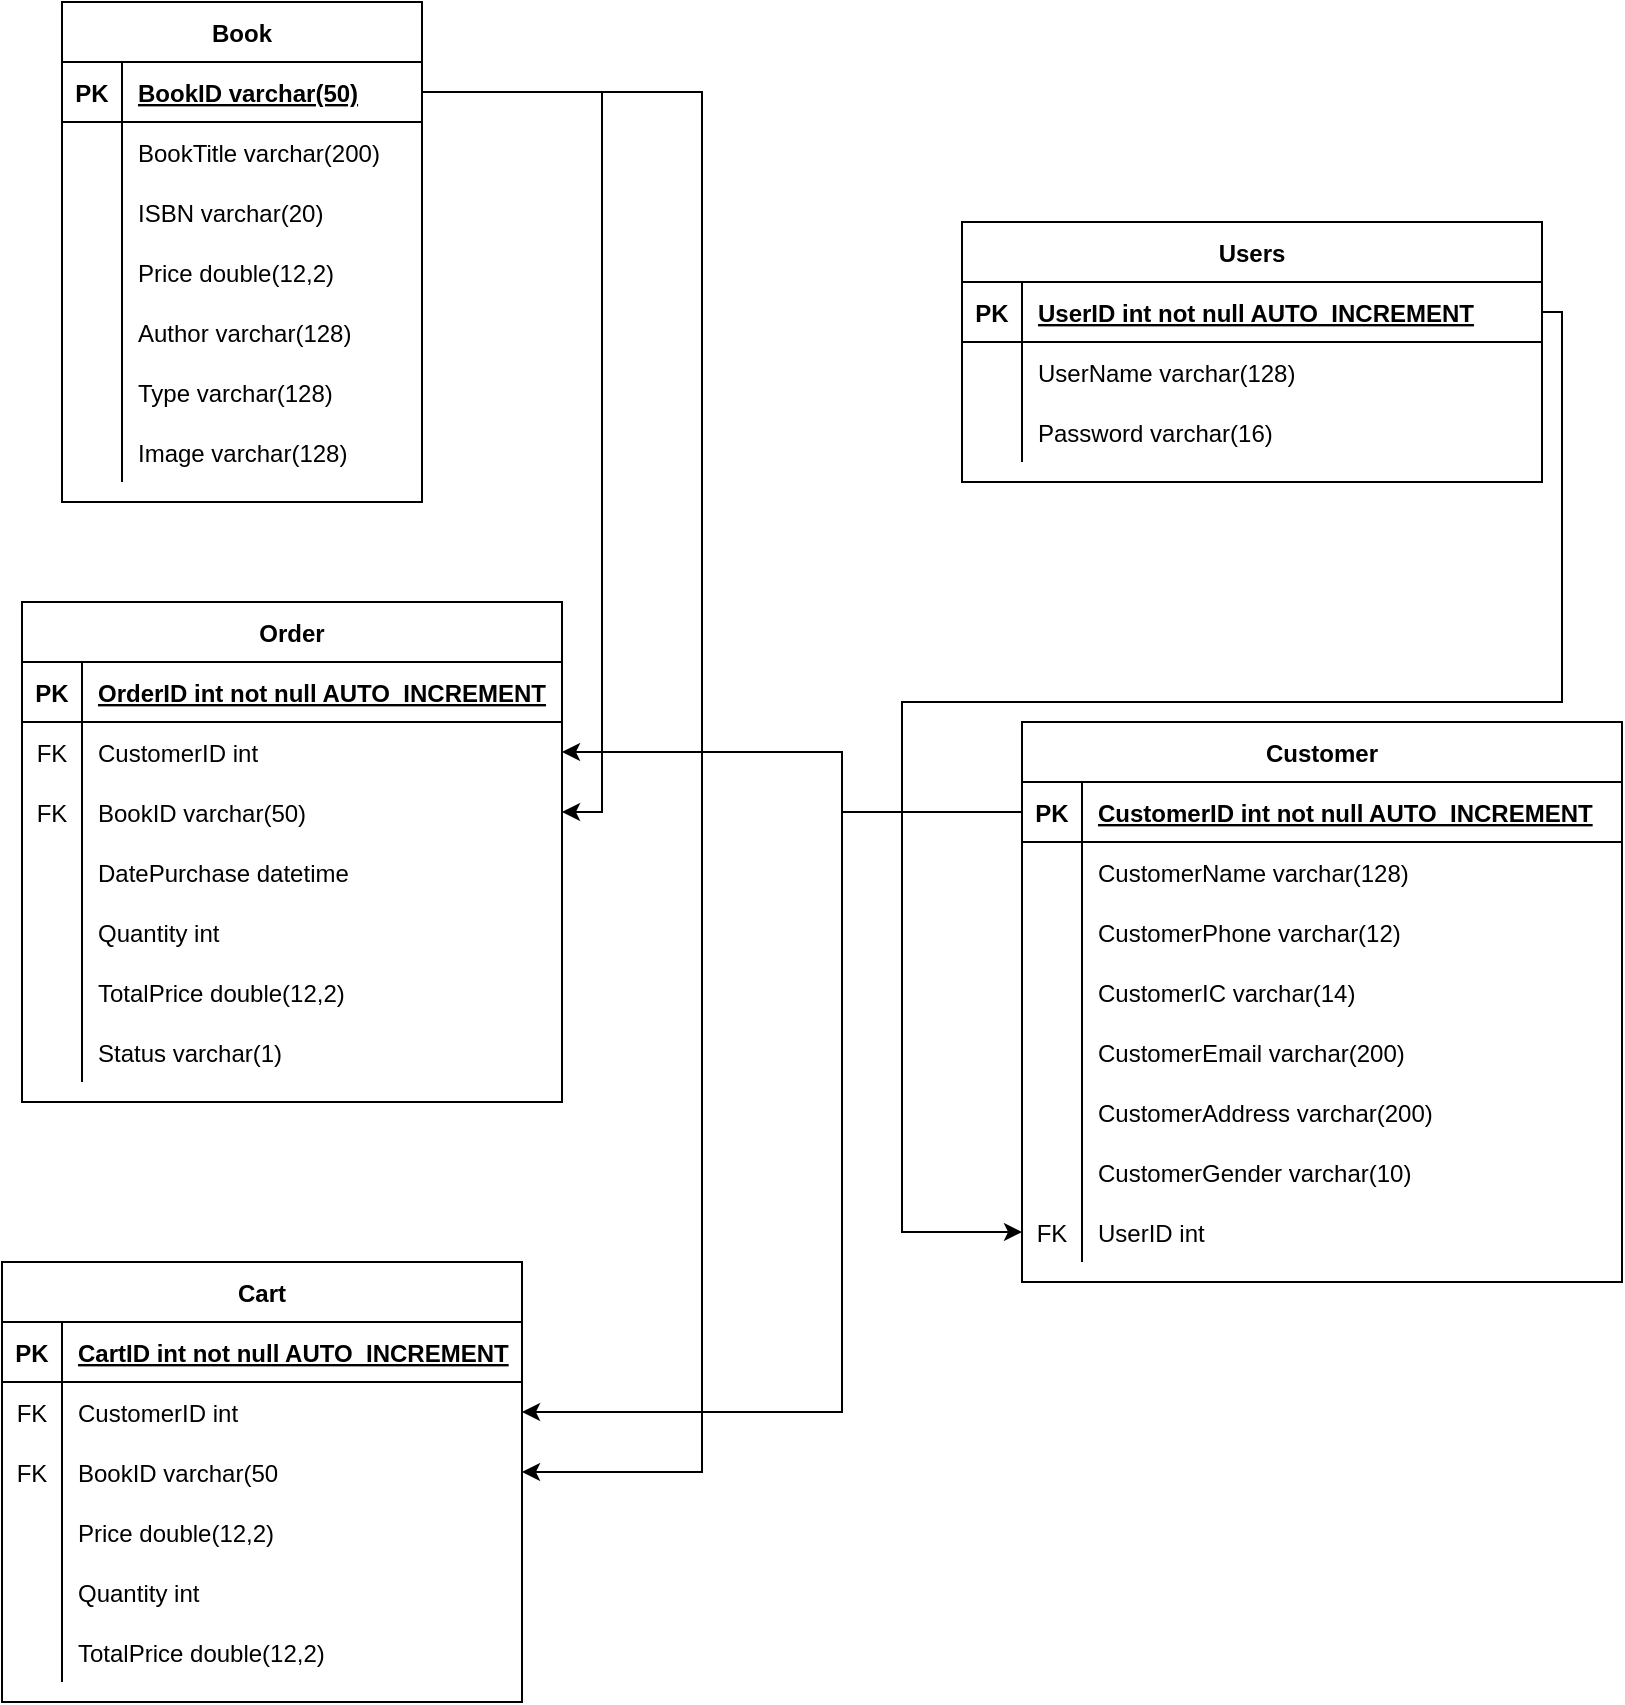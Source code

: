<mxfile version="18.2.1" type="device"><diagram id="R2lEEEUBdFMjLlhIrx00" name="Page-1"><mxGraphModel dx="1422" dy="762" grid="1" gridSize="10" guides="1" tooltips="1" connect="1" arrows="1" fold="1" page="1" pageScale="1" pageWidth="850" pageHeight="1100" math="0" shadow="0" extFonts="Permanent Marker^https://fonts.googleapis.com/css?family=Permanent+Marker"><root><mxCell id="0"/><mxCell id="1" parent="0"/><mxCell id="oRJkAfQc4uNsYniLsxXq-2" value="Book" style="shape=table;startSize=30;container=1;collapsible=1;childLayout=tableLayout;fixedRows=1;rowLines=0;fontStyle=1;align=center;resizeLast=1;" vertex="1" parent="1"><mxGeometry x="40" y="20" width="180" height="250" as="geometry"/></mxCell><mxCell id="oRJkAfQc4uNsYniLsxXq-3" value="" style="shape=tableRow;horizontal=0;startSize=0;swimlaneHead=0;swimlaneBody=0;fillColor=none;collapsible=0;dropTarget=0;points=[[0,0.5],[1,0.5]];portConstraint=eastwest;top=0;left=0;right=0;bottom=1;" vertex="1" parent="oRJkAfQc4uNsYniLsxXq-2"><mxGeometry y="30" width="180" height="30" as="geometry"/></mxCell><mxCell id="oRJkAfQc4uNsYniLsxXq-4" value="PK" style="shape=partialRectangle;connectable=0;fillColor=none;top=0;left=0;bottom=0;right=0;fontStyle=1;overflow=hidden;" vertex="1" parent="oRJkAfQc4uNsYniLsxXq-3"><mxGeometry width="30" height="30" as="geometry"><mxRectangle width="30" height="30" as="alternateBounds"/></mxGeometry></mxCell><mxCell id="oRJkAfQc4uNsYniLsxXq-5" value="BookID varchar(50)" style="shape=partialRectangle;connectable=0;fillColor=none;top=0;left=0;bottom=0;right=0;align=left;spacingLeft=6;fontStyle=5;overflow=hidden;" vertex="1" parent="oRJkAfQc4uNsYniLsxXq-3"><mxGeometry x="30" width="150" height="30" as="geometry"><mxRectangle width="150" height="30" as="alternateBounds"/></mxGeometry></mxCell><mxCell id="oRJkAfQc4uNsYniLsxXq-6" value="" style="shape=tableRow;horizontal=0;startSize=0;swimlaneHead=0;swimlaneBody=0;fillColor=none;collapsible=0;dropTarget=0;points=[[0,0.5],[1,0.5]];portConstraint=eastwest;top=0;left=0;right=0;bottom=0;" vertex="1" parent="oRJkAfQc4uNsYniLsxXq-2"><mxGeometry y="60" width="180" height="30" as="geometry"/></mxCell><mxCell id="oRJkAfQc4uNsYniLsxXq-7" value="" style="shape=partialRectangle;connectable=0;fillColor=none;top=0;left=0;bottom=0;right=0;editable=1;overflow=hidden;" vertex="1" parent="oRJkAfQc4uNsYniLsxXq-6"><mxGeometry width="30" height="30" as="geometry"><mxRectangle width="30" height="30" as="alternateBounds"/></mxGeometry></mxCell><mxCell id="oRJkAfQc4uNsYniLsxXq-8" value="BookTitle varchar(200)" style="shape=partialRectangle;connectable=0;fillColor=none;top=0;left=0;bottom=0;right=0;align=left;spacingLeft=6;overflow=hidden;" vertex="1" parent="oRJkAfQc4uNsYniLsxXq-6"><mxGeometry x="30" width="150" height="30" as="geometry"><mxRectangle width="150" height="30" as="alternateBounds"/></mxGeometry></mxCell><mxCell id="oRJkAfQc4uNsYniLsxXq-9" value="" style="shape=tableRow;horizontal=0;startSize=0;swimlaneHead=0;swimlaneBody=0;fillColor=none;collapsible=0;dropTarget=0;points=[[0,0.5],[1,0.5]];portConstraint=eastwest;top=0;left=0;right=0;bottom=0;" vertex="1" parent="oRJkAfQc4uNsYniLsxXq-2"><mxGeometry y="90" width="180" height="30" as="geometry"/></mxCell><mxCell id="oRJkAfQc4uNsYniLsxXq-10" value="" style="shape=partialRectangle;connectable=0;fillColor=none;top=0;left=0;bottom=0;right=0;editable=1;overflow=hidden;" vertex="1" parent="oRJkAfQc4uNsYniLsxXq-9"><mxGeometry width="30" height="30" as="geometry"><mxRectangle width="30" height="30" as="alternateBounds"/></mxGeometry></mxCell><mxCell id="oRJkAfQc4uNsYniLsxXq-11" value="ISBN varchar(20)" style="shape=partialRectangle;connectable=0;fillColor=none;top=0;left=0;bottom=0;right=0;align=left;spacingLeft=6;overflow=hidden;" vertex="1" parent="oRJkAfQc4uNsYniLsxXq-9"><mxGeometry x="30" width="150" height="30" as="geometry"><mxRectangle width="150" height="30" as="alternateBounds"/></mxGeometry></mxCell><mxCell id="oRJkAfQc4uNsYniLsxXq-12" value="" style="shape=tableRow;horizontal=0;startSize=0;swimlaneHead=0;swimlaneBody=0;fillColor=none;collapsible=0;dropTarget=0;points=[[0,0.5],[1,0.5]];portConstraint=eastwest;top=0;left=0;right=0;bottom=0;" vertex="1" parent="oRJkAfQc4uNsYniLsxXq-2"><mxGeometry y="120" width="180" height="30" as="geometry"/></mxCell><mxCell id="oRJkAfQc4uNsYniLsxXq-13" value="" style="shape=partialRectangle;connectable=0;fillColor=none;top=0;left=0;bottom=0;right=0;editable=1;overflow=hidden;" vertex="1" parent="oRJkAfQc4uNsYniLsxXq-12"><mxGeometry width="30" height="30" as="geometry"><mxRectangle width="30" height="30" as="alternateBounds"/></mxGeometry></mxCell><mxCell id="oRJkAfQc4uNsYniLsxXq-14" value="Price double(12,2)" style="shape=partialRectangle;connectable=0;fillColor=none;top=0;left=0;bottom=0;right=0;align=left;spacingLeft=6;overflow=hidden;" vertex="1" parent="oRJkAfQc4uNsYniLsxXq-12"><mxGeometry x="30" width="150" height="30" as="geometry"><mxRectangle width="150" height="30" as="alternateBounds"/></mxGeometry></mxCell><mxCell id="oRJkAfQc4uNsYniLsxXq-23" value="" style="shape=tableRow;horizontal=0;startSize=0;swimlaneHead=0;swimlaneBody=0;fillColor=none;collapsible=0;dropTarget=0;points=[[0,0.5],[1,0.5]];portConstraint=eastwest;top=0;left=0;right=0;bottom=0;" vertex="1" parent="oRJkAfQc4uNsYniLsxXq-2"><mxGeometry y="150" width="180" height="30" as="geometry"/></mxCell><mxCell id="oRJkAfQc4uNsYniLsxXq-24" value="" style="shape=partialRectangle;connectable=0;fillColor=none;top=0;left=0;bottom=0;right=0;editable=1;overflow=hidden;" vertex="1" parent="oRJkAfQc4uNsYniLsxXq-23"><mxGeometry width="30" height="30" as="geometry"><mxRectangle width="30" height="30" as="alternateBounds"/></mxGeometry></mxCell><mxCell id="oRJkAfQc4uNsYniLsxXq-25" value="Author varchar(128)" style="shape=partialRectangle;connectable=0;fillColor=none;top=0;left=0;bottom=0;right=0;align=left;spacingLeft=6;overflow=hidden;" vertex="1" parent="oRJkAfQc4uNsYniLsxXq-23"><mxGeometry x="30" width="150" height="30" as="geometry"><mxRectangle width="150" height="30" as="alternateBounds"/></mxGeometry></mxCell><mxCell id="oRJkAfQc4uNsYniLsxXq-19" value="" style="shape=tableRow;horizontal=0;startSize=0;swimlaneHead=0;swimlaneBody=0;fillColor=none;collapsible=0;dropTarget=0;points=[[0,0.5],[1,0.5]];portConstraint=eastwest;top=0;left=0;right=0;bottom=0;" vertex="1" parent="oRJkAfQc4uNsYniLsxXq-2"><mxGeometry y="180" width="180" height="30" as="geometry"/></mxCell><mxCell id="oRJkAfQc4uNsYniLsxXq-20" value="" style="shape=partialRectangle;connectable=0;fillColor=none;top=0;left=0;bottom=0;right=0;editable=1;overflow=hidden;" vertex="1" parent="oRJkAfQc4uNsYniLsxXq-19"><mxGeometry width="30" height="30" as="geometry"><mxRectangle width="30" height="30" as="alternateBounds"/></mxGeometry></mxCell><mxCell id="oRJkAfQc4uNsYniLsxXq-21" value="Type varchar(128)" style="shape=partialRectangle;connectable=0;fillColor=none;top=0;left=0;bottom=0;right=0;align=left;spacingLeft=6;overflow=hidden;" vertex="1" parent="oRJkAfQc4uNsYniLsxXq-19"><mxGeometry x="30" width="150" height="30" as="geometry"><mxRectangle width="150" height="30" as="alternateBounds"/></mxGeometry></mxCell><mxCell id="oRJkAfQc4uNsYniLsxXq-27" value="" style="shape=tableRow;horizontal=0;startSize=0;swimlaneHead=0;swimlaneBody=0;fillColor=none;collapsible=0;dropTarget=0;points=[[0,0.5],[1,0.5]];portConstraint=eastwest;top=0;left=0;right=0;bottom=0;" vertex="1" parent="oRJkAfQc4uNsYniLsxXq-2"><mxGeometry y="210" width="180" height="30" as="geometry"/></mxCell><mxCell id="oRJkAfQc4uNsYniLsxXq-28" value="" style="shape=partialRectangle;connectable=0;fillColor=none;top=0;left=0;bottom=0;right=0;editable=1;overflow=hidden;" vertex="1" parent="oRJkAfQc4uNsYniLsxXq-27"><mxGeometry width="30" height="30" as="geometry"><mxRectangle width="30" height="30" as="alternateBounds"/></mxGeometry></mxCell><mxCell id="oRJkAfQc4uNsYniLsxXq-29" value="Image varchar(128)" style="shape=partialRectangle;connectable=0;fillColor=none;top=0;left=0;bottom=0;right=0;align=left;spacingLeft=6;overflow=hidden;" vertex="1" parent="oRJkAfQc4uNsYniLsxXq-27"><mxGeometry x="30" width="150" height="30" as="geometry"><mxRectangle width="150" height="30" as="alternateBounds"/></mxGeometry></mxCell><mxCell id="oRJkAfQc4uNsYniLsxXq-34" value="Users" style="shape=table;startSize=30;container=1;collapsible=1;childLayout=tableLayout;fixedRows=1;rowLines=0;fontStyle=1;align=center;resizeLast=1;" vertex="1" parent="1"><mxGeometry x="490" y="130" width="290" height="130" as="geometry"/></mxCell><mxCell id="oRJkAfQc4uNsYniLsxXq-35" value="" style="shape=tableRow;horizontal=0;startSize=0;swimlaneHead=0;swimlaneBody=0;fillColor=none;collapsible=0;dropTarget=0;points=[[0,0.5],[1,0.5]];portConstraint=eastwest;top=0;left=0;right=0;bottom=1;" vertex="1" parent="oRJkAfQc4uNsYniLsxXq-34"><mxGeometry y="30" width="290" height="30" as="geometry"/></mxCell><mxCell id="oRJkAfQc4uNsYniLsxXq-36" value="PK" style="shape=partialRectangle;connectable=0;fillColor=none;top=0;left=0;bottom=0;right=0;fontStyle=1;overflow=hidden;" vertex="1" parent="oRJkAfQc4uNsYniLsxXq-35"><mxGeometry width="30" height="30" as="geometry"><mxRectangle width="30" height="30" as="alternateBounds"/></mxGeometry></mxCell><mxCell id="oRJkAfQc4uNsYniLsxXq-37" value="UserID int not null AUTO_INCREMENT" style="shape=partialRectangle;connectable=0;fillColor=none;top=0;left=0;bottom=0;right=0;align=left;spacingLeft=6;fontStyle=5;overflow=hidden;" vertex="1" parent="oRJkAfQc4uNsYniLsxXq-35"><mxGeometry x="30" width="260" height="30" as="geometry"><mxRectangle width="260" height="30" as="alternateBounds"/></mxGeometry></mxCell><mxCell id="oRJkAfQc4uNsYniLsxXq-38" value="" style="shape=tableRow;horizontal=0;startSize=0;swimlaneHead=0;swimlaneBody=0;fillColor=none;collapsible=0;dropTarget=0;points=[[0,0.5],[1,0.5]];portConstraint=eastwest;top=0;left=0;right=0;bottom=0;" vertex="1" parent="oRJkAfQc4uNsYniLsxXq-34"><mxGeometry y="60" width="290" height="30" as="geometry"/></mxCell><mxCell id="oRJkAfQc4uNsYniLsxXq-39" value="" style="shape=partialRectangle;connectable=0;fillColor=none;top=0;left=0;bottom=0;right=0;editable=1;overflow=hidden;" vertex="1" parent="oRJkAfQc4uNsYniLsxXq-38"><mxGeometry width="30" height="30" as="geometry"><mxRectangle width="30" height="30" as="alternateBounds"/></mxGeometry></mxCell><mxCell id="oRJkAfQc4uNsYniLsxXq-40" value="UserName varchar(128)" style="shape=partialRectangle;connectable=0;fillColor=none;top=0;left=0;bottom=0;right=0;align=left;spacingLeft=6;overflow=hidden;" vertex="1" parent="oRJkAfQc4uNsYniLsxXq-38"><mxGeometry x="30" width="260" height="30" as="geometry"><mxRectangle width="260" height="30" as="alternateBounds"/></mxGeometry></mxCell><mxCell id="oRJkAfQc4uNsYniLsxXq-41" value="" style="shape=tableRow;horizontal=0;startSize=0;swimlaneHead=0;swimlaneBody=0;fillColor=none;collapsible=0;dropTarget=0;points=[[0,0.5],[1,0.5]];portConstraint=eastwest;top=0;left=0;right=0;bottom=0;" vertex="1" parent="oRJkAfQc4uNsYniLsxXq-34"><mxGeometry y="90" width="290" height="30" as="geometry"/></mxCell><mxCell id="oRJkAfQc4uNsYniLsxXq-42" value="" style="shape=partialRectangle;connectable=0;fillColor=none;top=0;left=0;bottom=0;right=0;editable=1;overflow=hidden;" vertex="1" parent="oRJkAfQc4uNsYniLsxXq-41"><mxGeometry width="30" height="30" as="geometry"><mxRectangle width="30" height="30" as="alternateBounds"/></mxGeometry></mxCell><mxCell id="oRJkAfQc4uNsYniLsxXq-43" value="Password varchar(16)" style="shape=partialRectangle;connectable=0;fillColor=none;top=0;left=0;bottom=0;right=0;align=left;spacingLeft=6;overflow=hidden;" vertex="1" parent="oRJkAfQc4uNsYniLsxXq-41"><mxGeometry x="30" width="260" height="30" as="geometry"><mxRectangle width="260" height="30" as="alternateBounds"/></mxGeometry></mxCell><mxCell id="oRJkAfQc4uNsYniLsxXq-47" value="Customer" style="shape=table;startSize=30;container=1;collapsible=1;childLayout=tableLayout;fixedRows=1;rowLines=0;fontStyle=1;align=center;resizeLast=1;" vertex="1" parent="1"><mxGeometry x="520" y="380" width="300" height="280" as="geometry"/></mxCell><mxCell id="oRJkAfQc4uNsYniLsxXq-48" value="" style="shape=tableRow;horizontal=0;startSize=0;swimlaneHead=0;swimlaneBody=0;fillColor=none;collapsible=0;dropTarget=0;points=[[0,0.5],[1,0.5]];portConstraint=eastwest;top=0;left=0;right=0;bottom=1;" vertex="1" parent="oRJkAfQc4uNsYniLsxXq-47"><mxGeometry y="30" width="300" height="30" as="geometry"/></mxCell><mxCell id="oRJkAfQc4uNsYniLsxXq-49" value="PK" style="shape=partialRectangle;connectable=0;fillColor=none;top=0;left=0;bottom=0;right=0;fontStyle=1;overflow=hidden;" vertex="1" parent="oRJkAfQc4uNsYniLsxXq-48"><mxGeometry width="30" height="30" as="geometry"><mxRectangle width="30" height="30" as="alternateBounds"/></mxGeometry></mxCell><mxCell id="oRJkAfQc4uNsYniLsxXq-50" value="CustomerID int not null AUTO_INCREMENT" style="shape=partialRectangle;connectable=0;fillColor=none;top=0;left=0;bottom=0;right=0;align=left;spacingLeft=6;fontStyle=5;overflow=hidden;" vertex="1" parent="oRJkAfQc4uNsYniLsxXq-48"><mxGeometry x="30" width="270" height="30" as="geometry"><mxRectangle width="270" height="30" as="alternateBounds"/></mxGeometry></mxCell><mxCell id="oRJkAfQc4uNsYniLsxXq-51" value="" style="shape=tableRow;horizontal=0;startSize=0;swimlaneHead=0;swimlaneBody=0;fillColor=none;collapsible=0;dropTarget=0;points=[[0,0.5],[1,0.5]];portConstraint=eastwest;top=0;left=0;right=0;bottom=0;" vertex="1" parent="oRJkAfQc4uNsYniLsxXq-47"><mxGeometry y="60" width="300" height="30" as="geometry"/></mxCell><mxCell id="oRJkAfQc4uNsYniLsxXq-52" value="" style="shape=partialRectangle;connectable=0;fillColor=none;top=0;left=0;bottom=0;right=0;editable=1;overflow=hidden;" vertex="1" parent="oRJkAfQc4uNsYniLsxXq-51"><mxGeometry width="30" height="30" as="geometry"><mxRectangle width="30" height="30" as="alternateBounds"/></mxGeometry></mxCell><mxCell id="oRJkAfQc4uNsYniLsxXq-53" value="CustomerName varchar(128)" style="shape=partialRectangle;connectable=0;fillColor=none;top=0;left=0;bottom=0;right=0;align=left;spacingLeft=6;overflow=hidden;" vertex="1" parent="oRJkAfQc4uNsYniLsxXq-51"><mxGeometry x="30" width="270" height="30" as="geometry"><mxRectangle width="270" height="30" as="alternateBounds"/></mxGeometry></mxCell><mxCell id="oRJkAfQc4uNsYniLsxXq-54" value="" style="shape=tableRow;horizontal=0;startSize=0;swimlaneHead=0;swimlaneBody=0;fillColor=none;collapsible=0;dropTarget=0;points=[[0,0.5],[1,0.5]];portConstraint=eastwest;top=0;left=0;right=0;bottom=0;" vertex="1" parent="oRJkAfQc4uNsYniLsxXq-47"><mxGeometry y="90" width="300" height="30" as="geometry"/></mxCell><mxCell id="oRJkAfQc4uNsYniLsxXq-55" value="" style="shape=partialRectangle;connectable=0;fillColor=none;top=0;left=0;bottom=0;right=0;editable=1;overflow=hidden;" vertex="1" parent="oRJkAfQc4uNsYniLsxXq-54"><mxGeometry width="30" height="30" as="geometry"><mxRectangle width="30" height="30" as="alternateBounds"/></mxGeometry></mxCell><mxCell id="oRJkAfQc4uNsYniLsxXq-56" value="CustomerPhone varchar(12)" style="shape=partialRectangle;connectable=0;fillColor=none;top=0;left=0;bottom=0;right=0;align=left;spacingLeft=6;overflow=hidden;" vertex="1" parent="oRJkAfQc4uNsYniLsxXq-54"><mxGeometry x="30" width="270" height="30" as="geometry"><mxRectangle width="270" height="30" as="alternateBounds"/></mxGeometry></mxCell><mxCell id="oRJkAfQc4uNsYniLsxXq-57" value="" style="shape=tableRow;horizontal=0;startSize=0;swimlaneHead=0;swimlaneBody=0;fillColor=none;collapsible=0;dropTarget=0;points=[[0,0.5],[1,0.5]];portConstraint=eastwest;top=0;left=0;right=0;bottom=0;" vertex="1" parent="oRJkAfQc4uNsYniLsxXq-47"><mxGeometry y="120" width="300" height="30" as="geometry"/></mxCell><mxCell id="oRJkAfQc4uNsYniLsxXq-58" value="" style="shape=partialRectangle;connectable=0;fillColor=none;top=0;left=0;bottom=0;right=0;editable=1;overflow=hidden;" vertex="1" parent="oRJkAfQc4uNsYniLsxXq-57"><mxGeometry width="30" height="30" as="geometry"><mxRectangle width="30" height="30" as="alternateBounds"/></mxGeometry></mxCell><mxCell id="oRJkAfQc4uNsYniLsxXq-59" value="CustomerIC varchar(14)" style="shape=partialRectangle;connectable=0;fillColor=none;top=0;left=0;bottom=0;right=0;align=left;spacingLeft=6;overflow=hidden;" vertex="1" parent="oRJkAfQc4uNsYniLsxXq-57"><mxGeometry x="30" width="270" height="30" as="geometry"><mxRectangle width="270" height="30" as="alternateBounds"/></mxGeometry></mxCell><mxCell id="oRJkAfQc4uNsYniLsxXq-63" value="" style="shape=tableRow;horizontal=0;startSize=0;swimlaneHead=0;swimlaneBody=0;fillColor=none;collapsible=0;dropTarget=0;points=[[0,0.5],[1,0.5]];portConstraint=eastwest;top=0;left=0;right=0;bottom=0;" vertex="1" parent="oRJkAfQc4uNsYniLsxXq-47"><mxGeometry y="150" width="300" height="30" as="geometry"/></mxCell><mxCell id="oRJkAfQc4uNsYniLsxXq-64" value="" style="shape=partialRectangle;connectable=0;fillColor=none;top=0;left=0;bottom=0;right=0;editable=1;overflow=hidden;" vertex="1" parent="oRJkAfQc4uNsYniLsxXq-63"><mxGeometry width="30" height="30" as="geometry"><mxRectangle width="30" height="30" as="alternateBounds"/></mxGeometry></mxCell><mxCell id="oRJkAfQc4uNsYniLsxXq-65" value="CustomerEmail varchar(200)" style="shape=partialRectangle;connectable=0;fillColor=none;top=0;left=0;bottom=0;right=0;align=left;spacingLeft=6;overflow=hidden;" vertex="1" parent="oRJkAfQc4uNsYniLsxXq-63"><mxGeometry x="30" width="270" height="30" as="geometry"><mxRectangle width="270" height="30" as="alternateBounds"/></mxGeometry></mxCell><mxCell id="oRJkAfQc4uNsYniLsxXq-66" value="" style="shape=tableRow;horizontal=0;startSize=0;swimlaneHead=0;swimlaneBody=0;fillColor=none;collapsible=0;dropTarget=0;points=[[0,0.5],[1,0.5]];portConstraint=eastwest;top=0;left=0;right=0;bottom=0;" vertex="1" parent="oRJkAfQc4uNsYniLsxXq-47"><mxGeometry y="180" width="300" height="30" as="geometry"/></mxCell><mxCell id="oRJkAfQc4uNsYniLsxXq-67" value="" style="shape=partialRectangle;connectable=0;fillColor=none;top=0;left=0;bottom=0;right=0;editable=1;overflow=hidden;" vertex="1" parent="oRJkAfQc4uNsYniLsxXq-66"><mxGeometry width="30" height="30" as="geometry"><mxRectangle width="30" height="30" as="alternateBounds"/></mxGeometry></mxCell><mxCell id="oRJkAfQc4uNsYniLsxXq-68" value="CustomerAddress varchar(200)" style="shape=partialRectangle;connectable=0;fillColor=none;top=0;left=0;bottom=0;right=0;align=left;spacingLeft=6;overflow=hidden;" vertex="1" parent="oRJkAfQc4uNsYniLsxXq-66"><mxGeometry x="30" width="270" height="30" as="geometry"><mxRectangle width="270" height="30" as="alternateBounds"/></mxGeometry></mxCell><mxCell id="oRJkAfQc4uNsYniLsxXq-69" value="" style="shape=tableRow;horizontal=0;startSize=0;swimlaneHead=0;swimlaneBody=0;fillColor=none;collapsible=0;dropTarget=0;points=[[0,0.5],[1,0.5]];portConstraint=eastwest;top=0;left=0;right=0;bottom=0;" vertex="1" parent="oRJkAfQc4uNsYniLsxXq-47"><mxGeometry y="210" width="300" height="30" as="geometry"/></mxCell><mxCell id="oRJkAfQc4uNsYniLsxXq-70" value="" style="shape=partialRectangle;connectable=0;fillColor=none;top=0;left=0;bottom=0;right=0;editable=1;overflow=hidden;" vertex="1" parent="oRJkAfQc4uNsYniLsxXq-69"><mxGeometry width="30" height="30" as="geometry"><mxRectangle width="30" height="30" as="alternateBounds"/></mxGeometry></mxCell><mxCell id="oRJkAfQc4uNsYniLsxXq-71" value="CustomerGender varchar(10)" style="shape=partialRectangle;connectable=0;fillColor=none;top=0;left=0;bottom=0;right=0;align=left;spacingLeft=6;overflow=hidden;" vertex="1" parent="oRJkAfQc4uNsYniLsxXq-69"><mxGeometry x="30" width="270" height="30" as="geometry"><mxRectangle width="270" height="30" as="alternateBounds"/></mxGeometry></mxCell><mxCell id="oRJkAfQc4uNsYniLsxXq-72" value="" style="shape=tableRow;horizontal=0;startSize=0;swimlaneHead=0;swimlaneBody=0;fillColor=none;collapsible=0;dropTarget=0;points=[[0,0.5],[1,0.5]];portConstraint=eastwest;top=0;left=0;right=0;bottom=0;" vertex="1" parent="oRJkAfQc4uNsYniLsxXq-47"><mxGeometry y="240" width="300" height="30" as="geometry"/></mxCell><mxCell id="oRJkAfQc4uNsYniLsxXq-73" value="FK" style="shape=partialRectangle;connectable=0;fillColor=none;top=0;left=0;bottom=0;right=0;editable=1;overflow=hidden;" vertex="1" parent="oRJkAfQc4uNsYniLsxXq-72"><mxGeometry width="30" height="30" as="geometry"><mxRectangle width="30" height="30" as="alternateBounds"/></mxGeometry></mxCell><mxCell id="oRJkAfQc4uNsYniLsxXq-74" value="UserID int" style="shape=partialRectangle;connectable=0;fillColor=none;top=0;left=0;bottom=0;right=0;align=left;spacingLeft=6;overflow=hidden;" vertex="1" parent="oRJkAfQc4uNsYniLsxXq-72"><mxGeometry x="30" width="270" height="30" as="geometry"><mxRectangle width="270" height="30" as="alternateBounds"/></mxGeometry></mxCell><mxCell id="oRJkAfQc4uNsYniLsxXq-75" value="Order" style="shape=table;startSize=30;container=1;collapsible=1;childLayout=tableLayout;fixedRows=1;rowLines=0;fontStyle=1;align=center;resizeLast=1;" vertex="1" parent="1"><mxGeometry x="20" y="320" width="270" height="250" as="geometry"/></mxCell><mxCell id="oRJkAfQc4uNsYniLsxXq-76" value="" style="shape=tableRow;horizontal=0;startSize=0;swimlaneHead=0;swimlaneBody=0;fillColor=none;collapsible=0;dropTarget=0;points=[[0,0.5],[1,0.5]];portConstraint=eastwest;top=0;left=0;right=0;bottom=1;" vertex="1" parent="oRJkAfQc4uNsYniLsxXq-75"><mxGeometry y="30" width="270" height="30" as="geometry"/></mxCell><mxCell id="oRJkAfQc4uNsYniLsxXq-77" value="PK" style="shape=partialRectangle;connectable=0;fillColor=none;top=0;left=0;bottom=0;right=0;fontStyle=1;overflow=hidden;" vertex="1" parent="oRJkAfQc4uNsYniLsxXq-76"><mxGeometry width="30" height="30" as="geometry"><mxRectangle width="30" height="30" as="alternateBounds"/></mxGeometry></mxCell><mxCell id="oRJkAfQc4uNsYniLsxXq-78" value="OrderID int not null AUTO_INCREMENT" style="shape=partialRectangle;connectable=0;fillColor=none;top=0;left=0;bottom=0;right=0;align=left;spacingLeft=6;fontStyle=5;overflow=hidden;" vertex="1" parent="oRJkAfQc4uNsYniLsxXq-76"><mxGeometry x="30" width="240" height="30" as="geometry"><mxRectangle width="240" height="30" as="alternateBounds"/></mxGeometry></mxCell><mxCell id="oRJkAfQc4uNsYniLsxXq-79" value="" style="shape=tableRow;horizontal=0;startSize=0;swimlaneHead=0;swimlaneBody=0;fillColor=none;collapsible=0;dropTarget=0;points=[[0,0.5],[1,0.5]];portConstraint=eastwest;top=0;left=0;right=0;bottom=0;" vertex="1" parent="oRJkAfQc4uNsYniLsxXq-75"><mxGeometry y="60" width="270" height="30" as="geometry"/></mxCell><mxCell id="oRJkAfQc4uNsYniLsxXq-80" value="FK" style="shape=partialRectangle;connectable=0;fillColor=none;top=0;left=0;bottom=0;right=0;editable=1;overflow=hidden;" vertex="1" parent="oRJkAfQc4uNsYniLsxXq-79"><mxGeometry width="30" height="30" as="geometry"><mxRectangle width="30" height="30" as="alternateBounds"/></mxGeometry></mxCell><mxCell id="oRJkAfQc4uNsYniLsxXq-81" value="CustomerID int" style="shape=partialRectangle;connectable=0;fillColor=none;top=0;left=0;bottom=0;right=0;align=left;spacingLeft=6;overflow=hidden;" vertex="1" parent="oRJkAfQc4uNsYniLsxXq-79"><mxGeometry x="30" width="240" height="30" as="geometry"><mxRectangle width="240" height="30" as="alternateBounds"/></mxGeometry></mxCell><mxCell id="oRJkAfQc4uNsYniLsxXq-82" value="" style="shape=tableRow;horizontal=0;startSize=0;swimlaneHead=0;swimlaneBody=0;fillColor=none;collapsible=0;dropTarget=0;points=[[0,0.5],[1,0.5]];portConstraint=eastwest;top=0;left=0;right=0;bottom=0;" vertex="1" parent="oRJkAfQc4uNsYniLsxXq-75"><mxGeometry y="90" width="270" height="30" as="geometry"/></mxCell><mxCell id="oRJkAfQc4uNsYniLsxXq-83" value="FK" style="shape=partialRectangle;connectable=0;fillColor=none;top=0;left=0;bottom=0;right=0;editable=1;overflow=hidden;" vertex="1" parent="oRJkAfQc4uNsYniLsxXq-82"><mxGeometry width="30" height="30" as="geometry"><mxRectangle width="30" height="30" as="alternateBounds"/></mxGeometry></mxCell><mxCell id="oRJkAfQc4uNsYniLsxXq-84" value="BookID varchar(50)" style="shape=partialRectangle;connectable=0;fillColor=none;top=0;left=0;bottom=0;right=0;align=left;spacingLeft=6;overflow=hidden;" vertex="1" parent="oRJkAfQc4uNsYniLsxXq-82"><mxGeometry x="30" width="240" height="30" as="geometry"><mxRectangle width="240" height="30" as="alternateBounds"/></mxGeometry></mxCell><mxCell id="oRJkAfQc4uNsYniLsxXq-85" value="" style="shape=tableRow;horizontal=0;startSize=0;swimlaneHead=0;swimlaneBody=0;fillColor=none;collapsible=0;dropTarget=0;points=[[0,0.5],[1,0.5]];portConstraint=eastwest;top=0;left=0;right=0;bottom=0;" vertex="1" parent="oRJkAfQc4uNsYniLsxXq-75"><mxGeometry y="120" width="270" height="30" as="geometry"/></mxCell><mxCell id="oRJkAfQc4uNsYniLsxXq-86" value="" style="shape=partialRectangle;connectable=0;fillColor=none;top=0;left=0;bottom=0;right=0;editable=1;overflow=hidden;" vertex="1" parent="oRJkAfQc4uNsYniLsxXq-85"><mxGeometry width="30" height="30" as="geometry"><mxRectangle width="30" height="30" as="alternateBounds"/></mxGeometry></mxCell><mxCell id="oRJkAfQc4uNsYniLsxXq-87" value="DatePurchase datetime" style="shape=partialRectangle;connectable=0;fillColor=none;top=0;left=0;bottom=0;right=0;align=left;spacingLeft=6;overflow=hidden;" vertex="1" parent="oRJkAfQc4uNsYniLsxXq-85"><mxGeometry x="30" width="240" height="30" as="geometry"><mxRectangle width="240" height="30" as="alternateBounds"/></mxGeometry></mxCell><mxCell id="oRJkAfQc4uNsYniLsxXq-88" value="" style="shape=tableRow;horizontal=0;startSize=0;swimlaneHead=0;swimlaneBody=0;fillColor=none;collapsible=0;dropTarget=0;points=[[0,0.5],[1,0.5]];portConstraint=eastwest;top=0;left=0;right=0;bottom=0;" vertex="1" parent="oRJkAfQc4uNsYniLsxXq-75"><mxGeometry y="150" width="270" height="30" as="geometry"/></mxCell><mxCell id="oRJkAfQc4uNsYniLsxXq-89" value="" style="shape=partialRectangle;connectable=0;fillColor=none;top=0;left=0;bottom=0;right=0;editable=1;overflow=hidden;" vertex="1" parent="oRJkAfQc4uNsYniLsxXq-88"><mxGeometry width="30" height="30" as="geometry"><mxRectangle width="30" height="30" as="alternateBounds"/></mxGeometry></mxCell><mxCell id="oRJkAfQc4uNsYniLsxXq-90" value="Quantity int" style="shape=partialRectangle;connectable=0;fillColor=none;top=0;left=0;bottom=0;right=0;align=left;spacingLeft=6;overflow=hidden;" vertex="1" parent="oRJkAfQc4uNsYniLsxXq-88"><mxGeometry x="30" width="240" height="30" as="geometry"><mxRectangle width="240" height="30" as="alternateBounds"/></mxGeometry></mxCell><mxCell id="oRJkAfQc4uNsYniLsxXq-91" value="" style="shape=tableRow;horizontal=0;startSize=0;swimlaneHead=0;swimlaneBody=0;fillColor=none;collapsible=0;dropTarget=0;points=[[0,0.5],[1,0.5]];portConstraint=eastwest;top=0;left=0;right=0;bottom=0;" vertex="1" parent="oRJkAfQc4uNsYniLsxXq-75"><mxGeometry y="180" width="270" height="30" as="geometry"/></mxCell><mxCell id="oRJkAfQc4uNsYniLsxXq-92" value="" style="shape=partialRectangle;connectable=0;fillColor=none;top=0;left=0;bottom=0;right=0;editable=1;overflow=hidden;" vertex="1" parent="oRJkAfQc4uNsYniLsxXq-91"><mxGeometry width="30" height="30" as="geometry"><mxRectangle width="30" height="30" as="alternateBounds"/></mxGeometry></mxCell><mxCell id="oRJkAfQc4uNsYniLsxXq-93" value="TotalPrice double(12,2)" style="shape=partialRectangle;connectable=0;fillColor=none;top=0;left=0;bottom=0;right=0;align=left;spacingLeft=6;overflow=hidden;" vertex="1" parent="oRJkAfQc4uNsYniLsxXq-91"><mxGeometry x="30" width="240" height="30" as="geometry"><mxRectangle width="240" height="30" as="alternateBounds"/></mxGeometry></mxCell><mxCell id="oRJkAfQc4uNsYniLsxXq-94" value="" style="shape=tableRow;horizontal=0;startSize=0;swimlaneHead=0;swimlaneBody=0;fillColor=none;collapsible=0;dropTarget=0;points=[[0,0.5],[1,0.5]];portConstraint=eastwest;top=0;left=0;right=0;bottom=0;" vertex="1" parent="oRJkAfQc4uNsYniLsxXq-75"><mxGeometry y="210" width="270" height="30" as="geometry"/></mxCell><mxCell id="oRJkAfQc4uNsYniLsxXq-95" value="" style="shape=partialRectangle;connectable=0;fillColor=none;top=0;left=0;bottom=0;right=0;editable=1;overflow=hidden;" vertex="1" parent="oRJkAfQc4uNsYniLsxXq-94"><mxGeometry width="30" height="30" as="geometry"><mxRectangle width="30" height="30" as="alternateBounds"/></mxGeometry></mxCell><mxCell id="oRJkAfQc4uNsYniLsxXq-96" value="Status varchar(1)" style="shape=partialRectangle;connectable=0;fillColor=none;top=0;left=0;bottom=0;right=0;align=left;spacingLeft=6;overflow=hidden;" vertex="1" parent="oRJkAfQc4uNsYniLsxXq-94"><mxGeometry x="30" width="240" height="30" as="geometry"><mxRectangle width="240" height="30" as="alternateBounds"/></mxGeometry></mxCell><mxCell id="oRJkAfQc4uNsYniLsxXq-97" value="Cart" style="shape=table;startSize=30;container=1;collapsible=1;childLayout=tableLayout;fixedRows=1;rowLines=0;fontStyle=1;align=center;resizeLast=1;" vertex="1" parent="1"><mxGeometry x="10" y="650" width="260" height="220" as="geometry"/></mxCell><mxCell id="oRJkAfQc4uNsYniLsxXq-98" value="" style="shape=tableRow;horizontal=0;startSize=0;swimlaneHead=0;swimlaneBody=0;fillColor=none;collapsible=0;dropTarget=0;points=[[0,0.5],[1,0.5]];portConstraint=eastwest;top=0;left=0;right=0;bottom=1;" vertex="1" parent="oRJkAfQc4uNsYniLsxXq-97"><mxGeometry y="30" width="260" height="30" as="geometry"/></mxCell><mxCell id="oRJkAfQc4uNsYniLsxXq-99" value="PK" style="shape=partialRectangle;connectable=0;fillColor=none;top=0;left=0;bottom=0;right=0;fontStyle=1;overflow=hidden;" vertex="1" parent="oRJkAfQc4uNsYniLsxXq-98"><mxGeometry width="30" height="30" as="geometry"><mxRectangle width="30" height="30" as="alternateBounds"/></mxGeometry></mxCell><mxCell id="oRJkAfQc4uNsYniLsxXq-100" value="CartID int not null AUTO_INCREMENT" style="shape=partialRectangle;connectable=0;fillColor=none;top=0;left=0;bottom=0;right=0;align=left;spacingLeft=6;fontStyle=5;overflow=hidden;" vertex="1" parent="oRJkAfQc4uNsYniLsxXq-98"><mxGeometry x="30" width="230" height="30" as="geometry"><mxRectangle width="230" height="30" as="alternateBounds"/></mxGeometry></mxCell><mxCell id="oRJkAfQc4uNsYniLsxXq-101" value="" style="shape=tableRow;horizontal=0;startSize=0;swimlaneHead=0;swimlaneBody=0;fillColor=none;collapsible=0;dropTarget=0;points=[[0,0.5],[1,0.5]];portConstraint=eastwest;top=0;left=0;right=0;bottom=0;" vertex="1" parent="oRJkAfQc4uNsYniLsxXq-97"><mxGeometry y="60" width="260" height="30" as="geometry"/></mxCell><mxCell id="oRJkAfQc4uNsYniLsxXq-102" value="FK" style="shape=partialRectangle;connectable=0;fillColor=none;top=0;left=0;bottom=0;right=0;editable=1;overflow=hidden;" vertex="1" parent="oRJkAfQc4uNsYniLsxXq-101"><mxGeometry width="30" height="30" as="geometry"><mxRectangle width="30" height="30" as="alternateBounds"/></mxGeometry></mxCell><mxCell id="oRJkAfQc4uNsYniLsxXq-103" value="CustomerID int" style="shape=partialRectangle;connectable=0;fillColor=none;top=0;left=0;bottom=0;right=0;align=left;spacingLeft=6;overflow=hidden;" vertex="1" parent="oRJkAfQc4uNsYniLsxXq-101"><mxGeometry x="30" width="230" height="30" as="geometry"><mxRectangle width="230" height="30" as="alternateBounds"/></mxGeometry></mxCell><mxCell id="oRJkAfQc4uNsYniLsxXq-104" value="" style="shape=tableRow;horizontal=0;startSize=0;swimlaneHead=0;swimlaneBody=0;fillColor=none;collapsible=0;dropTarget=0;points=[[0,0.5],[1,0.5]];portConstraint=eastwest;top=0;left=0;right=0;bottom=0;" vertex="1" parent="oRJkAfQc4uNsYniLsxXq-97"><mxGeometry y="90" width="260" height="30" as="geometry"/></mxCell><mxCell id="oRJkAfQc4uNsYniLsxXq-105" value="FK" style="shape=partialRectangle;connectable=0;fillColor=none;top=0;left=0;bottom=0;right=0;editable=1;overflow=hidden;" vertex="1" parent="oRJkAfQc4uNsYniLsxXq-104"><mxGeometry width="30" height="30" as="geometry"><mxRectangle width="30" height="30" as="alternateBounds"/></mxGeometry></mxCell><mxCell id="oRJkAfQc4uNsYniLsxXq-106" value="BookID varchar(50" style="shape=partialRectangle;connectable=0;fillColor=none;top=0;left=0;bottom=0;right=0;align=left;spacingLeft=6;overflow=hidden;" vertex="1" parent="oRJkAfQc4uNsYniLsxXq-104"><mxGeometry x="30" width="230" height="30" as="geometry"><mxRectangle width="230" height="30" as="alternateBounds"/></mxGeometry></mxCell><mxCell id="oRJkAfQc4uNsYniLsxXq-107" value="" style="shape=tableRow;horizontal=0;startSize=0;swimlaneHead=0;swimlaneBody=0;fillColor=none;collapsible=0;dropTarget=0;points=[[0,0.5],[1,0.5]];portConstraint=eastwest;top=0;left=0;right=0;bottom=0;" vertex="1" parent="oRJkAfQc4uNsYniLsxXq-97"><mxGeometry y="120" width="260" height="30" as="geometry"/></mxCell><mxCell id="oRJkAfQc4uNsYniLsxXq-108" value="" style="shape=partialRectangle;connectable=0;fillColor=none;top=0;left=0;bottom=0;right=0;editable=1;overflow=hidden;" vertex="1" parent="oRJkAfQc4uNsYniLsxXq-107"><mxGeometry width="30" height="30" as="geometry"><mxRectangle width="30" height="30" as="alternateBounds"/></mxGeometry></mxCell><mxCell id="oRJkAfQc4uNsYniLsxXq-109" value="Price double(12,2)" style="shape=partialRectangle;connectable=0;fillColor=none;top=0;left=0;bottom=0;right=0;align=left;spacingLeft=6;overflow=hidden;" vertex="1" parent="oRJkAfQc4uNsYniLsxXq-107"><mxGeometry x="30" width="230" height="30" as="geometry"><mxRectangle width="230" height="30" as="alternateBounds"/></mxGeometry></mxCell><mxCell id="oRJkAfQc4uNsYniLsxXq-110" value="" style="shape=tableRow;horizontal=0;startSize=0;swimlaneHead=0;swimlaneBody=0;fillColor=none;collapsible=0;dropTarget=0;points=[[0,0.5],[1,0.5]];portConstraint=eastwest;top=0;left=0;right=0;bottom=0;" vertex="1" parent="oRJkAfQc4uNsYniLsxXq-97"><mxGeometry y="150" width="260" height="30" as="geometry"/></mxCell><mxCell id="oRJkAfQc4uNsYniLsxXq-111" value="" style="shape=partialRectangle;connectable=0;fillColor=none;top=0;left=0;bottom=0;right=0;editable=1;overflow=hidden;" vertex="1" parent="oRJkAfQc4uNsYniLsxXq-110"><mxGeometry width="30" height="30" as="geometry"><mxRectangle width="30" height="30" as="alternateBounds"/></mxGeometry></mxCell><mxCell id="oRJkAfQc4uNsYniLsxXq-112" value="Quantity int" style="shape=partialRectangle;connectable=0;fillColor=none;top=0;left=0;bottom=0;right=0;align=left;spacingLeft=6;overflow=hidden;" vertex="1" parent="oRJkAfQc4uNsYniLsxXq-110"><mxGeometry x="30" width="230" height="30" as="geometry"><mxRectangle width="230" height="30" as="alternateBounds"/></mxGeometry></mxCell><mxCell id="oRJkAfQc4uNsYniLsxXq-113" value="" style="shape=tableRow;horizontal=0;startSize=0;swimlaneHead=0;swimlaneBody=0;fillColor=none;collapsible=0;dropTarget=0;points=[[0,0.5],[1,0.5]];portConstraint=eastwest;top=0;left=0;right=0;bottom=0;" vertex="1" parent="oRJkAfQc4uNsYniLsxXq-97"><mxGeometry y="180" width="260" height="30" as="geometry"/></mxCell><mxCell id="oRJkAfQc4uNsYniLsxXq-114" value="" style="shape=partialRectangle;connectable=0;fillColor=none;top=0;left=0;bottom=0;right=0;editable=1;overflow=hidden;" vertex="1" parent="oRJkAfQc4uNsYniLsxXq-113"><mxGeometry width="30" height="30" as="geometry"><mxRectangle width="30" height="30" as="alternateBounds"/></mxGeometry></mxCell><mxCell id="oRJkAfQc4uNsYniLsxXq-115" value="TotalPrice double(12,2)" style="shape=partialRectangle;connectable=0;fillColor=none;top=0;left=0;bottom=0;right=0;align=left;spacingLeft=6;overflow=hidden;" vertex="1" parent="oRJkAfQc4uNsYniLsxXq-113"><mxGeometry x="30" width="230" height="30" as="geometry"><mxRectangle width="230" height="30" as="alternateBounds"/></mxGeometry></mxCell><mxCell id="oRJkAfQc4uNsYniLsxXq-116" style="edgeStyle=orthogonalEdgeStyle;rounded=0;orthogonalLoop=1;jettySize=auto;html=1;exitX=1;exitY=0.5;exitDx=0;exitDy=0;entryX=0;entryY=0.5;entryDx=0;entryDy=0;" edge="1" parent="1" source="oRJkAfQc4uNsYniLsxXq-35" target="oRJkAfQc4uNsYniLsxXq-72"><mxGeometry relative="1" as="geometry"><mxPoint x="490" y="470" as="targetPoint"/><Array as="points"><mxPoint x="790" y="175"/><mxPoint x="790" y="370"/><mxPoint x="460" y="370"/><mxPoint x="460" y="635"/></Array></mxGeometry></mxCell><mxCell id="oRJkAfQc4uNsYniLsxXq-118" style="edgeStyle=orthogonalEdgeStyle;rounded=0;orthogonalLoop=1;jettySize=auto;html=1;exitX=0;exitY=0.5;exitDx=0;exitDy=0;entryX=1;entryY=0.5;entryDx=0;entryDy=0;" edge="1" parent="1" source="oRJkAfQc4uNsYniLsxXq-48" target="oRJkAfQc4uNsYniLsxXq-79"><mxGeometry relative="1" as="geometry"><Array as="points"><mxPoint x="430" y="425"/><mxPoint x="430" y="395"/></Array></mxGeometry></mxCell><mxCell id="oRJkAfQc4uNsYniLsxXq-120" style="edgeStyle=orthogonalEdgeStyle;rounded=0;orthogonalLoop=1;jettySize=auto;html=1;exitX=0;exitY=0.5;exitDx=0;exitDy=0;entryX=1;entryY=0.5;entryDx=0;entryDy=0;" edge="1" parent="1" source="oRJkAfQc4uNsYniLsxXq-48" target="oRJkAfQc4uNsYniLsxXq-101"><mxGeometry relative="1" as="geometry"><Array as="points"><mxPoint x="430" y="425"/><mxPoint x="430" y="725"/></Array></mxGeometry></mxCell><mxCell id="oRJkAfQc4uNsYniLsxXq-121" style="edgeStyle=orthogonalEdgeStyle;rounded=0;orthogonalLoop=1;jettySize=auto;html=1;exitX=1;exitY=0.5;exitDx=0;exitDy=0;entryX=1;entryY=0.5;entryDx=0;entryDy=0;" edge="1" parent="1" source="oRJkAfQc4uNsYniLsxXq-3" target="oRJkAfQc4uNsYniLsxXq-104"><mxGeometry relative="1" as="geometry"><Array as="points"><mxPoint x="360" y="65"/><mxPoint x="360" y="755"/></Array></mxGeometry></mxCell><mxCell id="oRJkAfQc4uNsYniLsxXq-122" style="edgeStyle=orthogonalEdgeStyle;rounded=0;orthogonalLoop=1;jettySize=auto;html=1;exitX=1;exitY=0.5;exitDx=0;exitDy=0;entryX=1;entryY=0.5;entryDx=0;entryDy=0;" edge="1" parent="1" source="oRJkAfQc4uNsYniLsxXq-3" target="oRJkAfQc4uNsYniLsxXq-82"><mxGeometry relative="1" as="geometry"/></mxCell></root></mxGraphModel></diagram></mxfile>